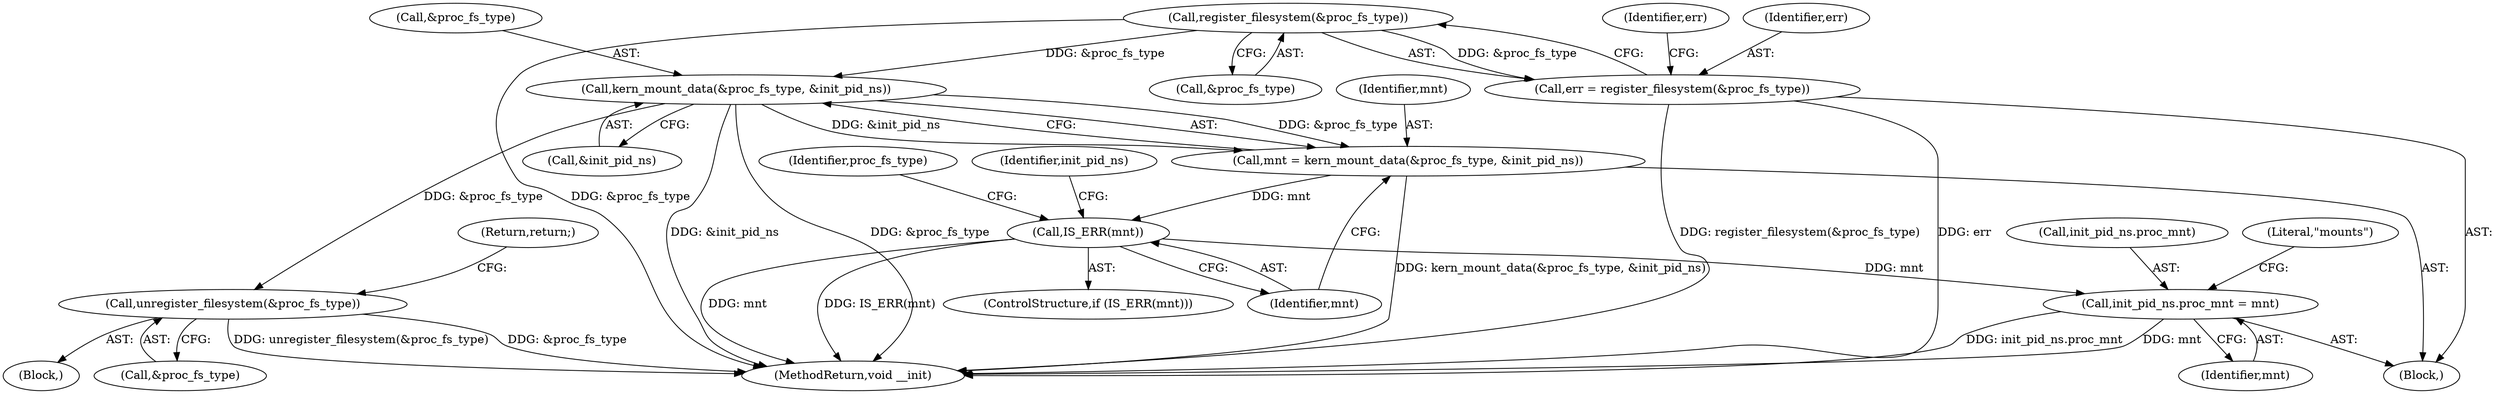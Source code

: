 digraph "0_linux_905ad269c55fc62bee3da29f7b1d1efeba8aa1e1_0@API" {
"1000110" [label="(Call,register_filesystem(&proc_fs_type))"];
"1000108" [label="(Call,err = register_filesystem(&proc_fs_type))"];
"1000118" [label="(Call,kern_mount_data(&proc_fs_type, &init_pid_ns))"];
"1000116" [label="(Call,mnt = kern_mount_data(&proc_fs_type, &init_pid_ns))"];
"1000124" [label="(Call,IS_ERR(mnt))"];
"1000131" [label="(Call,init_pid_ns.proc_mnt = mnt)"];
"1000127" [label="(Call,unregister_filesystem(&proc_fs_type))"];
"1000121" [label="(Call,&init_pid_ns)"];
"1000104" [label="(Block,)"];
"1000110" [label="(Call,register_filesystem(&proc_fs_type))"];
"1000126" [label="(Block,)"];
"1000124" [label="(Call,IS_ERR(mnt))"];
"1000114" [label="(Identifier,err)"];
"1000132" [label="(Call,init_pid_ns.proc_mnt)"];
"1000130" [label="(Return,return;)"];
"1000162" [label="(MethodReturn,void __init)"];
"1000116" [label="(Call,mnt = kern_mount_data(&proc_fs_type, &init_pid_ns))"];
"1000129" [label="(Identifier,proc_fs_type)"];
"1000131" [label="(Call,init_pid_ns.proc_mnt = mnt)"];
"1000137" [label="(Literal,\"mounts\")"];
"1000118" [label="(Call,kern_mount_data(&proc_fs_type, &init_pid_ns))"];
"1000135" [label="(Identifier,mnt)"];
"1000111" [label="(Call,&proc_fs_type)"];
"1000133" [label="(Identifier,init_pid_ns)"];
"1000119" [label="(Call,&proc_fs_type)"];
"1000117" [label="(Identifier,mnt)"];
"1000127" [label="(Call,unregister_filesystem(&proc_fs_type))"];
"1000109" [label="(Identifier,err)"];
"1000108" [label="(Call,err = register_filesystem(&proc_fs_type))"];
"1000123" [label="(ControlStructure,if (IS_ERR(mnt)))"];
"1000125" [label="(Identifier,mnt)"];
"1000128" [label="(Call,&proc_fs_type)"];
"1000110" -> "1000108"  [label="AST: "];
"1000110" -> "1000111"  [label="CFG: "];
"1000111" -> "1000110"  [label="AST: "];
"1000108" -> "1000110"  [label="CFG: "];
"1000110" -> "1000162"  [label="DDG: &proc_fs_type"];
"1000110" -> "1000108"  [label="DDG: &proc_fs_type"];
"1000110" -> "1000118"  [label="DDG: &proc_fs_type"];
"1000108" -> "1000104"  [label="AST: "];
"1000109" -> "1000108"  [label="AST: "];
"1000114" -> "1000108"  [label="CFG: "];
"1000108" -> "1000162"  [label="DDG: err"];
"1000108" -> "1000162"  [label="DDG: register_filesystem(&proc_fs_type)"];
"1000118" -> "1000116"  [label="AST: "];
"1000118" -> "1000121"  [label="CFG: "];
"1000119" -> "1000118"  [label="AST: "];
"1000121" -> "1000118"  [label="AST: "];
"1000116" -> "1000118"  [label="CFG: "];
"1000118" -> "1000162"  [label="DDG: &init_pid_ns"];
"1000118" -> "1000162"  [label="DDG: &proc_fs_type"];
"1000118" -> "1000116"  [label="DDG: &proc_fs_type"];
"1000118" -> "1000116"  [label="DDG: &init_pid_ns"];
"1000118" -> "1000127"  [label="DDG: &proc_fs_type"];
"1000116" -> "1000104"  [label="AST: "];
"1000117" -> "1000116"  [label="AST: "];
"1000125" -> "1000116"  [label="CFG: "];
"1000116" -> "1000162"  [label="DDG: kern_mount_data(&proc_fs_type, &init_pid_ns)"];
"1000116" -> "1000124"  [label="DDG: mnt"];
"1000124" -> "1000123"  [label="AST: "];
"1000124" -> "1000125"  [label="CFG: "];
"1000125" -> "1000124"  [label="AST: "];
"1000129" -> "1000124"  [label="CFG: "];
"1000133" -> "1000124"  [label="CFG: "];
"1000124" -> "1000162"  [label="DDG: mnt"];
"1000124" -> "1000162"  [label="DDG: IS_ERR(mnt)"];
"1000124" -> "1000131"  [label="DDG: mnt"];
"1000131" -> "1000104"  [label="AST: "];
"1000131" -> "1000135"  [label="CFG: "];
"1000132" -> "1000131"  [label="AST: "];
"1000135" -> "1000131"  [label="AST: "];
"1000137" -> "1000131"  [label="CFG: "];
"1000131" -> "1000162"  [label="DDG: init_pid_ns.proc_mnt"];
"1000131" -> "1000162"  [label="DDG: mnt"];
"1000127" -> "1000126"  [label="AST: "];
"1000127" -> "1000128"  [label="CFG: "];
"1000128" -> "1000127"  [label="AST: "];
"1000130" -> "1000127"  [label="CFG: "];
"1000127" -> "1000162"  [label="DDG: unregister_filesystem(&proc_fs_type)"];
"1000127" -> "1000162"  [label="DDG: &proc_fs_type"];
}
